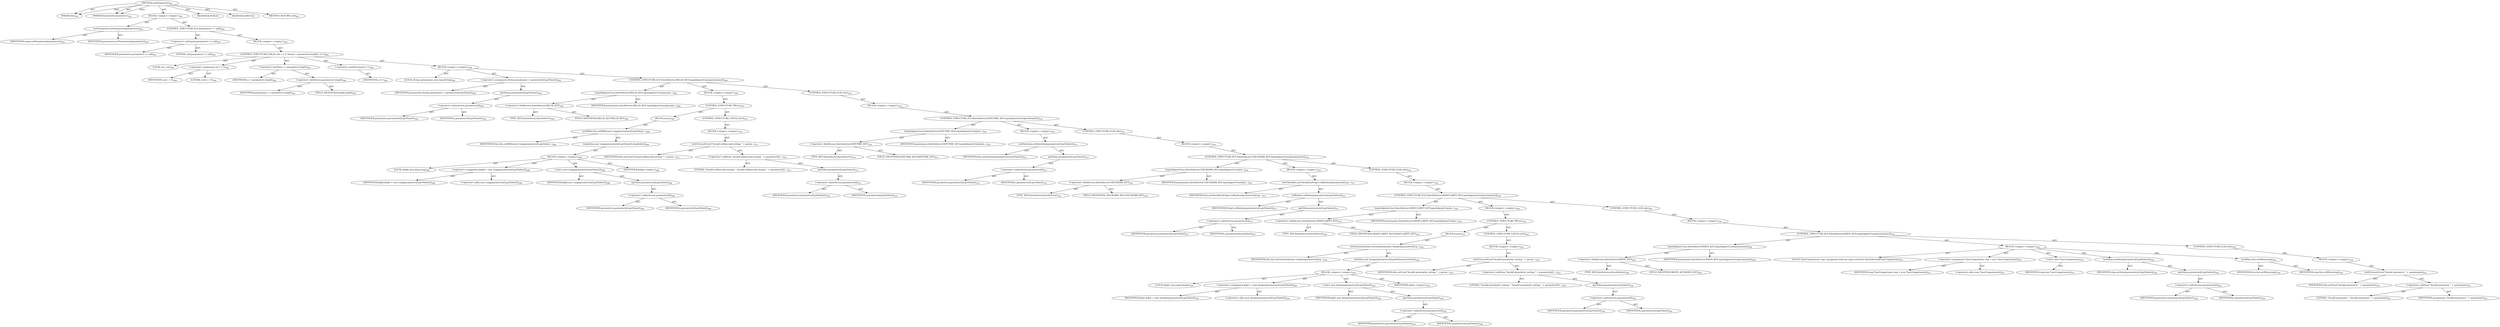 digraph "setParameters" {  
"111669149704" [label = <(METHOD,setParameters)<SUB>201</SUB>> ]
"115964116997" [label = <(PARAM,this)<SUB>201</SUB>> ]
"115964117008" [label = <(PARAM,Parameter[] parameters)<SUB>201</SUB>> ]
"25769803793" [label = <(BLOCK,&lt;empty&gt;,&lt;empty&gt;)<SUB>201</SUB>> ]
"30064771135" [label = <(setParameters,setParameters(parameters))<SUB>202</SUB>> ]
"68719476794" [label = <(IDENTIFIER,super,setParameters(parameters))<SUB>202</SUB>> ]
"68719476795" [label = <(IDENTIFIER,parameters,setParameters(parameters))<SUB>202</SUB>> ]
"47244640265" [label = <(CONTROL_STRUCTURE,IF,if (parameters != null))<SUB>203</SUB>> ]
"30064771136" [label = <(&lt;operator&gt;.notEquals,parameters != null)<SUB>203</SUB>> ]
"68719476796" [label = <(IDENTIFIER,parameters,parameters != null)<SUB>203</SUB>> ]
"90194313240" [label = <(LITERAL,null,parameters != null)<SUB>203</SUB>> ]
"25769803794" [label = <(BLOCK,&lt;empty&gt;,&lt;empty&gt;)<SUB>203</SUB>> ]
"47244640266" [label = <(CONTROL_STRUCTURE,FOR,for (int i = 0; Some(i &lt; parameters.length); i++))<SUB>204</SUB>> ]
"94489280514" [label = <(LOCAL,int i: int)<SUB>204</SUB>> ]
"30064771137" [label = <(&lt;operator&gt;.assignment,int i = 0)<SUB>204</SUB>> ]
"68719476797" [label = <(IDENTIFIER,i,int i = 0)<SUB>204</SUB>> ]
"90194313241" [label = <(LITERAL,0,int i = 0)<SUB>204</SUB>> ]
"30064771138" [label = <(&lt;operator&gt;.lessThan,i &lt; parameters.length)<SUB>204</SUB>> ]
"68719476798" [label = <(IDENTIFIER,i,i &lt; parameters.length)<SUB>204</SUB>> ]
"30064771139" [label = <(&lt;operator&gt;.fieldAccess,parameters.length)<SUB>204</SUB>> ]
"68719476799" [label = <(IDENTIFIER,parameters,i &lt; parameters.length)<SUB>204</SUB>> ]
"55834574868" [label = <(FIELD_IDENTIFIER,length,length)<SUB>204</SUB>> ]
"30064771140" [label = <(&lt;operator&gt;.postIncrement,i++)<SUB>204</SUB>> ]
"68719476800" [label = <(IDENTIFIER,i,i++)<SUB>204</SUB>> ]
"25769803795" [label = <(BLOCK,&lt;empty&gt;,&lt;empty&gt;)<SUB>204</SUB>> ]
"94489280515" [label = <(LOCAL,String paramname: java.lang.String)<SUB>205</SUB>> ]
"30064771141" [label = <(&lt;operator&gt;.assignment,String paramname = parameters[i].getName())<SUB>205</SUB>> ]
"68719476801" [label = <(IDENTIFIER,paramname,String paramname = parameters[i].getName())<SUB>205</SUB>> ]
"30064771142" [label = <(getName,parameters[i].getName())<SUB>205</SUB>> ]
"30064771143" [label = <(&lt;operator&gt;.indexAccess,parameters[i])<SUB>205</SUB>> ]
"68719476802" [label = <(IDENTIFIER,parameters,parameters[i].getName())<SUB>205</SUB>> ]
"68719476803" [label = <(IDENTIFIER,i,parameters[i].getName())<SUB>205</SUB>> ]
"47244640267" [label = <(CONTROL_STRUCTURE,IF,if (DateSelector.MILLIS_KEY.equalsIgnoreCase(paramname)))<SUB>206</SUB>> ]
"30064771144" [label = <(equalsIgnoreCase,DateSelector.MILLIS_KEY.equalsIgnoreCase(paramn...)<SUB>206</SUB>> ]
"30064771145" [label = <(&lt;operator&gt;.fieldAccess,DateSelector.MILLIS_KEY)<SUB>206</SUB>> ]
"180388626432" [label = <(TYPE_REF,DateSelector,DateSelector)<SUB>206</SUB>> ]
"55834574869" [label = <(FIELD_IDENTIFIER,MILLIS_KEY,MILLIS_KEY)<SUB>206</SUB>> ]
"68719476804" [label = <(IDENTIFIER,paramname,DateSelector.MILLIS_KEY.equalsIgnoreCase(paramn...)<SUB>206</SUB>> ]
"25769803796" [label = <(BLOCK,&lt;empty&gt;,&lt;empty&gt;)<SUB>206</SUB>> ]
"47244640268" [label = <(CONTROL_STRUCTURE,TRY,try)<SUB>207</SUB>> ]
"25769803797" [label = <(BLOCK,try,try)<SUB>207</SUB>> ]
"30064771146" [label = <(setMillis,this.setMillis(new Long(parameters[i].getValue(...)<SUB>208</SUB>> ]
"68719476744" [label = <(IDENTIFIER,this,this.setMillis(new Long(parameters[i].getValue(...)<SUB>208</SUB>> ]
"30064771147" [label = <(longValue,new Long(parameters[i].getValue()).longValue())<SUB>208</SUB>> ]
"25769803798" [label = <(BLOCK,&lt;empty&gt;,&lt;empty&gt;)<SUB>208</SUB>> ]
"94489280516" [label = <(LOCAL,$obj0: java.lang.Long)<SUB>208</SUB>> ]
"30064771148" [label = <(&lt;operator&gt;.assignment,$obj0 = new Long(parameters[i].getValue()))<SUB>208</SUB>> ]
"68719476805" [label = <(IDENTIFIER,$obj0,$obj0 = new Long(parameters[i].getValue()))<SUB>208</SUB>> ]
"30064771149" [label = <(&lt;operator&gt;.alloc,new Long(parameters[i].getValue()))<SUB>208</SUB>> ]
"30064771150" [label = <(&lt;init&gt;,new Long(parameters[i].getValue()))<SUB>208</SUB>> ]
"68719476806" [label = <(IDENTIFIER,$obj0,new Long(parameters[i].getValue()))<SUB>208</SUB>> ]
"30064771151" [label = <(getValue,parameters[i].getValue())<SUB>208</SUB>> ]
"30064771152" [label = <(&lt;operator&gt;.indexAccess,parameters[i])<SUB>208</SUB>> ]
"68719476807" [label = <(IDENTIFIER,parameters,parameters[i].getValue())<SUB>208</SUB>> ]
"68719476808" [label = <(IDENTIFIER,i,parameters[i].getValue())<SUB>208</SUB>> ]
"68719476809" [label = <(IDENTIFIER,$obj0,&lt;empty&gt;)<SUB>208</SUB>> ]
"47244640269" [label = <(CONTROL_STRUCTURE,CATCH,catch)<SUB>210</SUB>> ]
"25769803799" [label = <(BLOCK,&lt;empty&gt;,&lt;empty&gt;)<SUB>210</SUB>> ]
"30064771153" [label = <(setError,setError(&quot;Invalid millisecond setting &quot; + param...)<SUB>211</SUB>> ]
"68719476745" [label = <(IDENTIFIER,this,setError(&quot;Invalid millisecond setting &quot; + param...)<SUB>211</SUB>> ]
"30064771154" [label = <(&lt;operator&gt;.addition,&quot;Invalid millisecond setting &quot; + parameters[i]....)<SUB>211</SUB>> ]
"90194313242" [label = <(LITERAL,&quot;Invalid millisecond setting &quot;,&quot;Invalid millisecond setting &quot; + parameters[i]....)<SUB>211</SUB>> ]
"30064771155" [label = <(getValue,parameters[i].getValue())<SUB>212</SUB>> ]
"30064771156" [label = <(&lt;operator&gt;.indexAccess,parameters[i])<SUB>212</SUB>> ]
"68719476810" [label = <(IDENTIFIER,parameters,parameters[i].getValue())<SUB>212</SUB>> ]
"68719476811" [label = <(IDENTIFIER,i,parameters[i].getValue())<SUB>212</SUB>> ]
"47244640270" [label = <(CONTROL_STRUCTURE,ELSE,else)<SUB>214</SUB>> ]
"25769803800" [label = <(BLOCK,&lt;empty&gt;,&lt;empty&gt;)<SUB>214</SUB>> ]
"47244640271" [label = <(CONTROL_STRUCTURE,IF,if (DateSelector.DATETIME_KEY.equalsIgnoreCase(paramname)))<SUB>214</SUB>> ]
"30064771157" [label = <(equalsIgnoreCase,DateSelector.DATETIME_KEY.equalsIgnoreCase(para...)<SUB>214</SUB>> ]
"30064771158" [label = <(&lt;operator&gt;.fieldAccess,DateSelector.DATETIME_KEY)<SUB>214</SUB>> ]
"180388626433" [label = <(TYPE_REF,DateSelector,DateSelector)<SUB>214</SUB>> ]
"55834574870" [label = <(FIELD_IDENTIFIER,DATETIME_KEY,DATETIME_KEY)<SUB>214</SUB>> ]
"68719476812" [label = <(IDENTIFIER,paramname,DateSelector.DATETIME_KEY.equalsIgnoreCase(para...)<SUB>214</SUB>> ]
"25769803801" [label = <(BLOCK,&lt;empty&gt;,&lt;empty&gt;)<SUB>214</SUB>> ]
"30064771159" [label = <(setDatetime,setDatetime(parameters[i].getValue()))<SUB>215</SUB>> ]
"68719476746" [label = <(IDENTIFIER,this,setDatetime(parameters[i].getValue()))<SUB>215</SUB>> ]
"30064771160" [label = <(getValue,parameters[i].getValue())<SUB>215</SUB>> ]
"30064771161" [label = <(&lt;operator&gt;.indexAccess,parameters[i])<SUB>215</SUB>> ]
"68719476813" [label = <(IDENTIFIER,parameters,parameters[i].getValue())<SUB>215</SUB>> ]
"68719476814" [label = <(IDENTIFIER,i,parameters[i].getValue())<SUB>215</SUB>> ]
"47244640272" [label = <(CONTROL_STRUCTURE,ELSE,else)<SUB>216</SUB>> ]
"25769803802" [label = <(BLOCK,&lt;empty&gt;,&lt;empty&gt;)<SUB>216</SUB>> ]
"47244640273" [label = <(CONTROL_STRUCTURE,IF,if (DateSelector.CHECKDIRS_KEY.equalsIgnoreCase(paramname)))<SUB>216</SUB>> ]
"30064771162" [label = <(equalsIgnoreCase,DateSelector.CHECKDIRS_KEY.equalsIgnoreCase(par...)<SUB>216</SUB>> ]
"30064771163" [label = <(&lt;operator&gt;.fieldAccess,DateSelector.CHECKDIRS_KEY)<SUB>216</SUB>> ]
"180388626434" [label = <(TYPE_REF,DateSelector,DateSelector)<SUB>216</SUB>> ]
"55834574871" [label = <(FIELD_IDENTIFIER,CHECKDIRS_KEY,CHECKDIRS_KEY)<SUB>216</SUB>> ]
"68719476815" [label = <(IDENTIFIER,paramname,DateSelector.CHECKDIRS_KEY.equalsIgnoreCase(par...)<SUB>216</SUB>> ]
"25769803803" [label = <(BLOCK,&lt;empty&gt;,&lt;empty&gt;)<SUB>216</SUB>> ]
"30064771164" [label = <(setCheckdirs,setCheckdirs(Project.toBoolean(parameters[i].ge...)<SUB>217</SUB>> ]
"68719476747" [label = <(IDENTIFIER,this,setCheckdirs(Project.toBoolean(parameters[i].ge...)<SUB>217</SUB>> ]
"30064771165" [label = <(toBoolean,toBoolean(parameters[i].getValue()))<SUB>217</SUB>> ]
"68719476816" [label = <(IDENTIFIER,Project,toBoolean(parameters[i].getValue()))<SUB>217</SUB>> ]
"30064771166" [label = <(getValue,parameters[i].getValue())<SUB>217</SUB>> ]
"30064771167" [label = <(&lt;operator&gt;.indexAccess,parameters[i])<SUB>217</SUB>> ]
"68719476817" [label = <(IDENTIFIER,parameters,parameters[i].getValue())<SUB>217</SUB>> ]
"68719476818" [label = <(IDENTIFIER,i,parameters[i].getValue())<SUB>217</SUB>> ]
"47244640274" [label = <(CONTROL_STRUCTURE,ELSE,else)<SUB>218</SUB>> ]
"25769803804" [label = <(BLOCK,&lt;empty&gt;,&lt;empty&gt;)<SUB>218</SUB>> ]
"47244640275" [label = <(CONTROL_STRUCTURE,IF,if (DateSelector.GRANULARITY_KEY.equalsIgnoreCase(paramname)))<SUB>218</SUB>> ]
"30064771168" [label = <(equalsIgnoreCase,DateSelector.GRANULARITY_KEY.equalsIgnoreCase(p...)<SUB>218</SUB>> ]
"30064771169" [label = <(&lt;operator&gt;.fieldAccess,DateSelector.GRANULARITY_KEY)<SUB>218</SUB>> ]
"180388626435" [label = <(TYPE_REF,DateSelector,DateSelector)<SUB>218</SUB>> ]
"55834574872" [label = <(FIELD_IDENTIFIER,GRANULARITY_KEY,GRANULARITY_KEY)<SUB>218</SUB>> ]
"68719476819" [label = <(IDENTIFIER,paramname,DateSelector.GRANULARITY_KEY.equalsIgnoreCase(p...)<SUB>218</SUB>> ]
"25769803805" [label = <(BLOCK,&lt;empty&gt;,&lt;empty&gt;)<SUB>218</SUB>> ]
"47244640276" [label = <(CONTROL_STRUCTURE,TRY,try)<SUB>219</SUB>> ]
"25769803806" [label = <(BLOCK,try,try)<SUB>219</SUB>> ]
"30064771170" [label = <(setGranularity,this.setGranularity(new Integer(parameters[i].g...)<SUB>220</SUB>> ]
"68719476748" [label = <(IDENTIFIER,this,this.setGranularity(new Integer(parameters[i].g...)<SUB>220</SUB>> ]
"30064771171" [label = <(intValue,new Integer(parameters[i].getValue()).intValue())<SUB>220</SUB>> ]
"25769803807" [label = <(BLOCK,&lt;empty&gt;,&lt;empty&gt;)<SUB>220</SUB>> ]
"94489280517" [label = <(LOCAL,$obj1: java.lang.Integer)<SUB>220</SUB>> ]
"30064771172" [label = <(&lt;operator&gt;.assignment,$obj1 = new Integer(parameters[i].getValue()))<SUB>220</SUB>> ]
"68719476820" [label = <(IDENTIFIER,$obj1,$obj1 = new Integer(parameters[i].getValue()))<SUB>220</SUB>> ]
"30064771173" [label = <(&lt;operator&gt;.alloc,new Integer(parameters[i].getValue()))<SUB>220</SUB>> ]
"30064771174" [label = <(&lt;init&gt;,new Integer(parameters[i].getValue()))<SUB>220</SUB>> ]
"68719476821" [label = <(IDENTIFIER,$obj1,new Integer(parameters[i].getValue()))<SUB>220</SUB>> ]
"30064771175" [label = <(getValue,parameters[i].getValue())<SUB>220</SUB>> ]
"30064771176" [label = <(&lt;operator&gt;.indexAccess,parameters[i])<SUB>220</SUB>> ]
"68719476822" [label = <(IDENTIFIER,parameters,parameters[i].getValue())<SUB>220</SUB>> ]
"68719476823" [label = <(IDENTIFIER,i,parameters[i].getValue())<SUB>220</SUB>> ]
"68719476824" [label = <(IDENTIFIER,$obj1,&lt;empty&gt;)<SUB>220</SUB>> ]
"47244640277" [label = <(CONTROL_STRUCTURE,CATCH,catch)<SUB>222</SUB>> ]
"25769803808" [label = <(BLOCK,&lt;empty&gt;,&lt;empty&gt;)<SUB>222</SUB>> ]
"30064771177" [label = <(setError,setError(&quot;Invalid granularity setting &quot; + param...)<SUB>223</SUB>> ]
"68719476749" [label = <(IDENTIFIER,this,setError(&quot;Invalid granularity setting &quot; + param...)<SUB>223</SUB>> ]
"30064771178" [label = <(&lt;operator&gt;.addition,&quot;Invalid granularity setting &quot; + parameters[i]....)<SUB>223</SUB>> ]
"90194313243" [label = <(LITERAL,&quot;Invalid granularity setting &quot;,&quot;Invalid granularity setting &quot; + parameters[i]....)<SUB>223</SUB>> ]
"30064771179" [label = <(getValue,parameters[i].getValue())<SUB>224</SUB>> ]
"30064771180" [label = <(&lt;operator&gt;.indexAccess,parameters[i])<SUB>224</SUB>> ]
"68719476825" [label = <(IDENTIFIER,parameters,parameters[i].getValue())<SUB>224</SUB>> ]
"68719476826" [label = <(IDENTIFIER,i,parameters[i].getValue())<SUB>224</SUB>> ]
"47244640278" [label = <(CONTROL_STRUCTURE,ELSE,else)<SUB>226</SUB>> ]
"25769803809" [label = <(BLOCK,&lt;empty&gt;,&lt;empty&gt;)<SUB>226</SUB>> ]
"47244640279" [label = <(CONTROL_STRUCTURE,IF,if (DateSelector.WHEN_KEY.equalsIgnoreCase(paramname)))<SUB>226</SUB>> ]
"30064771181" [label = <(equalsIgnoreCase,DateSelector.WHEN_KEY.equalsIgnoreCase(paramname))<SUB>226</SUB>> ]
"30064771182" [label = <(&lt;operator&gt;.fieldAccess,DateSelector.WHEN_KEY)<SUB>226</SUB>> ]
"180388626436" [label = <(TYPE_REF,DateSelector,DateSelector)<SUB>226</SUB>> ]
"55834574873" [label = <(FIELD_IDENTIFIER,WHEN_KEY,WHEN_KEY)<SUB>226</SUB>> ]
"68719476827" [label = <(IDENTIFIER,paramname,DateSelector.WHEN_KEY.equalsIgnoreCase(paramname))<SUB>226</SUB>> ]
"25769803810" [label = <(BLOCK,&lt;empty&gt;,&lt;empty&gt;)<SUB>226</SUB>> ]
"94489280518" [label = <(LOCAL,TimeComparisons cmp: org.apache.tools.ant.types.selectors.DateSelector$TimeComparisons)<SUB>227</SUB>> ]
"30064771183" [label = <(&lt;operator&gt;.assignment,TimeComparisons cmp = new TimeComparisons())<SUB>227</SUB>> ]
"68719476828" [label = <(IDENTIFIER,cmp,TimeComparisons cmp = new TimeComparisons())<SUB>227</SUB>> ]
"30064771184" [label = <(&lt;operator&gt;.alloc,new TimeComparisons())<SUB>227</SUB>> ]
"30064771185" [label = <(&lt;init&gt;,new TimeComparisons())<SUB>227</SUB>> ]
"68719476829" [label = <(IDENTIFIER,cmp,new TimeComparisons())<SUB>227</SUB>> ]
"30064771186" [label = <(setValue,setValue(parameters[i].getValue()))<SUB>228</SUB>> ]
"68719476830" [label = <(IDENTIFIER,cmp,setValue(parameters[i].getValue()))<SUB>228</SUB>> ]
"30064771187" [label = <(getValue,parameters[i].getValue())<SUB>228</SUB>> ]
"30064771188" [label = <(&lt;operator&gt;.indexAccess,parameters[i])<SUB>228</SUB>> ]
"68719476831" [label = <(IDENTIFIER,parameters,parameters[i].getValue())<SUB>228</SUB>> ]
"68719476832" [label = <(IDENTIFIER,i,parameters[i].getValue())<SUB>228</SUB>> ]
"30064771189" [label = <(setWhen,this.setWhen(cmp))<SUB>229</SUB>> ]
"68719476750" [label = <(IDENTIFIER,this,this.setWhen(cmp))<SUB>229</SUB>> ]
"68719476833" [label = <(IDENTIFIER,cmp,this.setWhen(cmp))<SUB>229</SUB>> ]
"47244640280" [label = <(CONTROL_STRUCTURE,ELSE,else)<SUB>230</SUB>> ]
"25769803811" [label = <(BLOCK,&lt;empty&gt;,&lt;empty&gt;)<SUB>230</SUB>> ]
"30064771190" [label = <(setError,setError(&quot;Invalid parameter &quot; + paramname))<SUB>231</SUB>> ]
"68719476751" [label = <(IDENTIFIER,this,setError(&quot;Invalid parameter &quot; + paramname))<SUB>231</SUB>> ]
"30064771191" [label = <(&lt;operator&gt;.addition,&quot;Invalid parameter &quot; + paramname)<SUB>231</SUB>> ]
"90194313244" [label = <(LITERAL,&quot;Invalid parameter &quot;,&quot;Invalid parameter &quot; + paramname)<SUB>231</SUB>> ]
"68719476834" [label = <(IDENTIFIER,paramname,&quot;Invalid parameter &quot; + paramname)<SUB>231</SUB>> ]
"133143986207" [label = <(MODIFIER,PUBLIC)> ]
"133143986208" [label = <(MODIFIER,VIRTUAL)> ]
"128849018888" [label = <(METHOD_RETURN,void)<SUB>201</SUB>> ]
  "111669149704" -> "115964116997"  [ label = "AST: "] 
  "111669149704" -> "115964117008"  [ label = "AST: "] 
  "111669149704" -> "25769803793"  [ label = "AST: "] 
  "111669149704" -> "133143986207"  [ label = "AST: "] 
  "111669149704" -> "133143986208"  [ label = "AST: "] 
  "111669149704" -> "128849018888"  [ label = "AST: "] 
  "25769803793" -> "30064771135"  [ label = "AST: "] 
  "25769803793" -> "47244640265"  [ label = "AST: "] 
  "30064771135" -> "68719476794"  [ label = "AST: "] 
  "30064771135" -> "68719476795"  [ label = "AST: "] 
  "47244640265" -> "30064771136"  [ label = "AST: "] 
  "47244640265" -> "25769803794"  [ label = "AST: "] 
  "30064771136" -> "68719476796"  [ label = "AST: "] 
  "30064771136" -> "90194313240"  [ label = "AST: "] 
  "25769803794" -> "47244640266"  [ label = "AST: "] 
  "47244640266" -> "94489280514"  [ label = "AST: "] 
  "47244640266" -> "30064771137"  [ label = "AST: "] 
  "47244640266" -> "30064771138"  [ label = "AST: "] 
  "47244640266" -> "30064771140"  [ label = "AST: "] 
  "47244640266" -> "25769803795"  [ label = "AST: "] 
  "30064771137" -> "68719476797"  [ label = "AST: "] 
  "30064771137" -> "90194313241"  [ label = "AST: "] 
  "30064771138" -> "68719476798"  [ label = "AST: "] 
  "30064771138" -> "30064771139"  [ label = "AST: "] 
  "30064771139" -> "68719476799"  [ label = "AST: "] 
  "30064771139" -> "55834574868"  [ label = "AST: "] 
  "30064771140" -> "68719476800"  [ label = "AST: "] 
  "25769803795" -> "94489280515"  [ label = "AST: "] 
  "25769803795" -> "30064771141"  [ label = "AST: "] 
  "25769803795" -> "47244640267"  [ label = "AST: "] 
  "30064771141" -> "68719476801"  [ label = "AST: "] 
  "30064771141" -> "30064771142"  [ label = "AST: "] 
  "30064771142" -> "30064771143"  [ label = "AST: "] 
  "30064771143" -> "68719476802"  [ label = "AST: "] 
  "30064771143" -> "68719476803"  [ label = "AST: "] 
  "47244640267" -> "30064771144"  [ label = "AST: "] 
  "47244640267" -> "25769803796"  [ label = "AST: "] 
  "47244640267" -> "47244640270"  [ label = "AST: "] 
  "30064771144" -> "30064771145"  [ label = "AST: "] 
  "30064771144" -> "68719476804"  [ label = "AST: "] 
  "30064771145" -> "180388626432"  [ label = "AST: "] 
  "30064771145" -> "55834574869"  [ label = "AST: "] 
  "25769803796" -> "47244640268"  [ label = "AST: "] 
  "47244640268" -> "25769803797"  [ label = "AST: "] 
  "47244640268" -> "47244640269"  [ label = "AST: "] 
  "25769803797" -> "30064771146"  [ label = "AST: "] 
  "30064771146" -> "68719476744"  [ label = "AST: "] 
  "30064771146" -> "30064771147"  [ label = "AST: "] 
  "30064771147" -> "25769803798"  [ label = "AST: "] 
  "25769803798" -> "94489280516"  [ label = "AST: "] 
  "25769803798" -> "30064771148"  [ label = "AST: "] 
  "25769803798" -> "30064771150"  [ label = "AST: "] 
  "25769803798" -> "68719476809"  [ label = "AST: "] 
  "30064771148" -> "68719476805"  [ label = "AST: "] 
  "30064771148" -> "30064771149"  [ label = "AST: "] 
  "30064771150" -> "68719476806"  [ label = "AST: "] 
  "30064771150" -> "30064771151"  [ label = "AST: "] 
  "30064771151" -> "30064771152"  [ label = "AST: "] 
  "30064771152" -> "68719476807"  [ label = "AST: "] 
  "30064771152" -> "68719476808"  [ label = "AST: "] 
  "47244640269" -> "25769803799"  [ label = "AST: "] 
  "25769803799" -> "30064771153"  [ label = "AST: "] 
  "30064771153" -> "68719476745"  [ label = "AST: "] 
  "30064771153" -> "30064771154"  [ label = "AST: "] 
  "30064771154" -> "90194313242"  [ label = "AST: "] 
  "30064771154" -> "30064771155"  [ label = "AST: "] 
  "30064771155" -> "30064771156"  [ label = "AST: "] 
  "30064771156" -> "68719476810"  [ label = "AST: "] 
  "30064771156" -> "68719476811"  [ label = "AST: "] 
  "47244640270" -> "25769803800"  [ label = "AST: "] 
  "25769803800" -> "47244640271"  [ label = "AST: "] 
  "47244640271" -> "30064771157"  [ label = "AST: "] 
  "47244640271" -> "25769803801"  [ label = "AST: "] 
  "47244640271" -> "47244640272"  [ label = "AST: "] 
  "30064771157" -> "30064771158"  [ label = "AST: "] 
  "30064771157" -> "68719476812"  [ label = "AST: "] 
  "30064771158" -> "180388626433"  [ label = "AST: "] 
  "30064771158" -> "55834574870"  [ label = "AST: "] 
  "25769803801" -> "30064771159"  [ label = "AST: "] 
  "30064771159" -> "68719476746"  [ label = "AST: "] 
  "30064771159" -> "30064771160"  [ label = "AST: "] 
  "30064771160" -> "30064771161"  [ label = "AST: "] 
  "30064771161" -> "68719476813"  [ label = "AST: "] 
  "30064771161" -> "68719476814"  [ label = "AST: "] 
  "47244640272" -> "25769803802"  [ label = "AST: "] 
  "25769803802" -> "47244640273"  [ label = "AST: "] 
  "47244640273" -> "30064771162"  [ label = "AST: "] 
  "47244640273" -> "25769803803"  [ label = "AST: "] 
  "47244640273" -> "47244640274"  [ label = "AST: "] 
  "30064771162" -> "30064771163"  [ label = "AST: "] 
  "30064771162" -> "68719476815"  [ label = "AST: "] 
  "30064771163" -> "180388626434"  [ label = "AST: "] 
  "30064771163" -> "55834574871"  [ label = "AST: "] 
  "25769803803" -> "30064771164"  [ label = "AST: "] 
  "30064771164" -> "68719476747"  [ label = "AST: "] 
  "30064771164" -> "30064771165"  [ label = "AST: "] 
  "30064771165" -> "68719476816"  [ label = "AST: "] 
  "30064771165" -> "30064771166"  [ label = "AST: "] 
  "30064771166" -> "30064771167"  [ label = "AST: "] 
  "30064771167" -> "68719476817"  [ label = "AST: "] 
  "30064771167" -> "68719476818"  [ label = "AST: "] 
  "47244640274" -> "25769803804"  [ label = "AST: "] 
  "25769803804" -> "47244640275"  [ label = "AST: "] 
  "47244640275" -> "30064771168"  [ label = "AST: "] 
  "47244640275" -> "25769803805"  [ label = "AST: "] 
  "47244640275" -> "47244640278"  [ label = "AST: "] 
  "30064771168" -> "30064771169"  [ label = "AST: "] 
  "30064771168" -> "68719476819"  [ label = "AST: "] 
  "30064771169" -> "180388626435"  [ label = "AST: "] 
  "30064771169" -> "55834574872"  [ label = "AST: "] 
  "25769803805" -> "47244640276"  [ label = "AST: "] 
  "47244640276" -> "25769803806"  [ label = "AST: "] 
  "47244640276" -> "47244640277"  [ label = "AST: "] 
  "25769803806" -> "30064771170"  [ label = "AST: "] 
  "30064771170" -> "68719476748"  [ label = "AST: "] 
  "30064771170" -> "30064771171"  [ label = "AST: "] 
  "30064771171" -> "25769803807"  [ label = "AST: "] 
  "25769803807" -> "94489280517"  [ label = "AST: "] 
  "25769803807" -> "30064771172"  [ label = "AST: "] 
  "25769803807" -> "30064771174"  [ label = "AST: "] 
  "25769803807" -> "68719476824"  [ label = "AST: "] 
  "30064771172" -> "68719476820"  [ label = "AST: "] 
  "30064771172" -> "30064771173"  [ label = "AST: "] 
  "30064771174" -> "68719476821"  [ label = "AST: "] 
  "30064771174" -> "30064771175"  [ label = "AST: "] 
  "30064771175" -> "30064771176"  [ label = "AST: "] 
  "30064771176" -> "68719476822"  [ label = "AST: "] 
  "30064771176" -> "68719476823"  [ label = "AST: "] 
  "47244640277" -> "25769803808"  [ label = "AST: "] 
  "25769803808" -> "30064771177"  [ label = "AST: "] 
  "30064771177" -> "68719476749"  [ label = "AST: "] 
  "30064771177" -> "30064771178"  [ label = "AST: "] 
  "30064771178" -> "90194313243"  [ label = "AST: "] 
  "30064771178" -> "30064771179"  [ label = "AST: "] 
  "30064771179" -> "30064771180"  [ label = "AST: "] 
  "30064771180" -> "68719476825"  [ label = "AST: "] 
  "30064771180" -> "68719476826"  [ label = "AST: "] 
  "47244640278" -> "25769803809"  [ label = "AST: "] 
  "25769803809" -> "47244640279"  [ label = "AST: "] 
  "47244640279" -> "30064771181"  [ label = "AST: "] 
  "47244640279" -> "25769803810"  [ label = "AST: "] 
  "47244640279" -> "47244640280"  [ label = "AST: "] 
  "30064771181" -> "30064771182"  [ label = "AST: "] 
  "30064771181" -> "68719476827"  [ label = "AST: "] 
  "30064771182" -> "180388626436"  [ label = "AST: "] 
  "30064771182" -> "55834574873"  [ label = "AST: "] 
  "25769803810" -> "94489280518"  [ label = "AST: "] 
  "25769803810" -> "30064771183"  [ label = "AST: "] 
  "25769803810" -> "30064771185"  [ label = "AST: "] 
  "25769803810" -> "30064771186"  [ label = "AST: "] 
  "25769803810" -> "30064771189"  [ label = "AST: "] 
  "30064771183" -> "68719476828"  [ label = "AST: "] 
  "30064771183" -> "30064771184"  [ label = "AST: "] 
  "30064771185" -> "68719476829"  [ label = "AST: "] 
  "30064771186" -> "68719476830"  [ label = "AST: "] 
  "30064771186" -> "30064771187"  [ label = "AST: "] 
  "30064771187" -> "30064771188"  [ label = "AST: "] 
  "30064771188" -> "68719476831"  [ label = "AST: "] 
  "30064771188" -> "68719476832"  [ label = "AST: "] 
  "30064771189" -> "68719476750"  [ label = "AST: "] 
  "30064771189" -> "68719476833"  [ label = "AST: "] 
  "47244640280" -> "25769803811"  [ label = "AST: "] 
  "25769803811" -> "30064771190"  [ label = "AST: "] 
  "30064771190" -> "68719476751"  [ label = "AST: "] 
  "30064771190" -> "30064771191"  [ label = "AST: "] 
  "30064771191" -> "90194313244"  [ label = "AST: "] 
  "30064771191" -> "68719476834"  [ label = "AST: "] 
  "111669149704" -> "115964116997"  [ label = "DDG: "] 
  "111669149704" -> "115964117008"  [ label = "DDG: "] 
}
